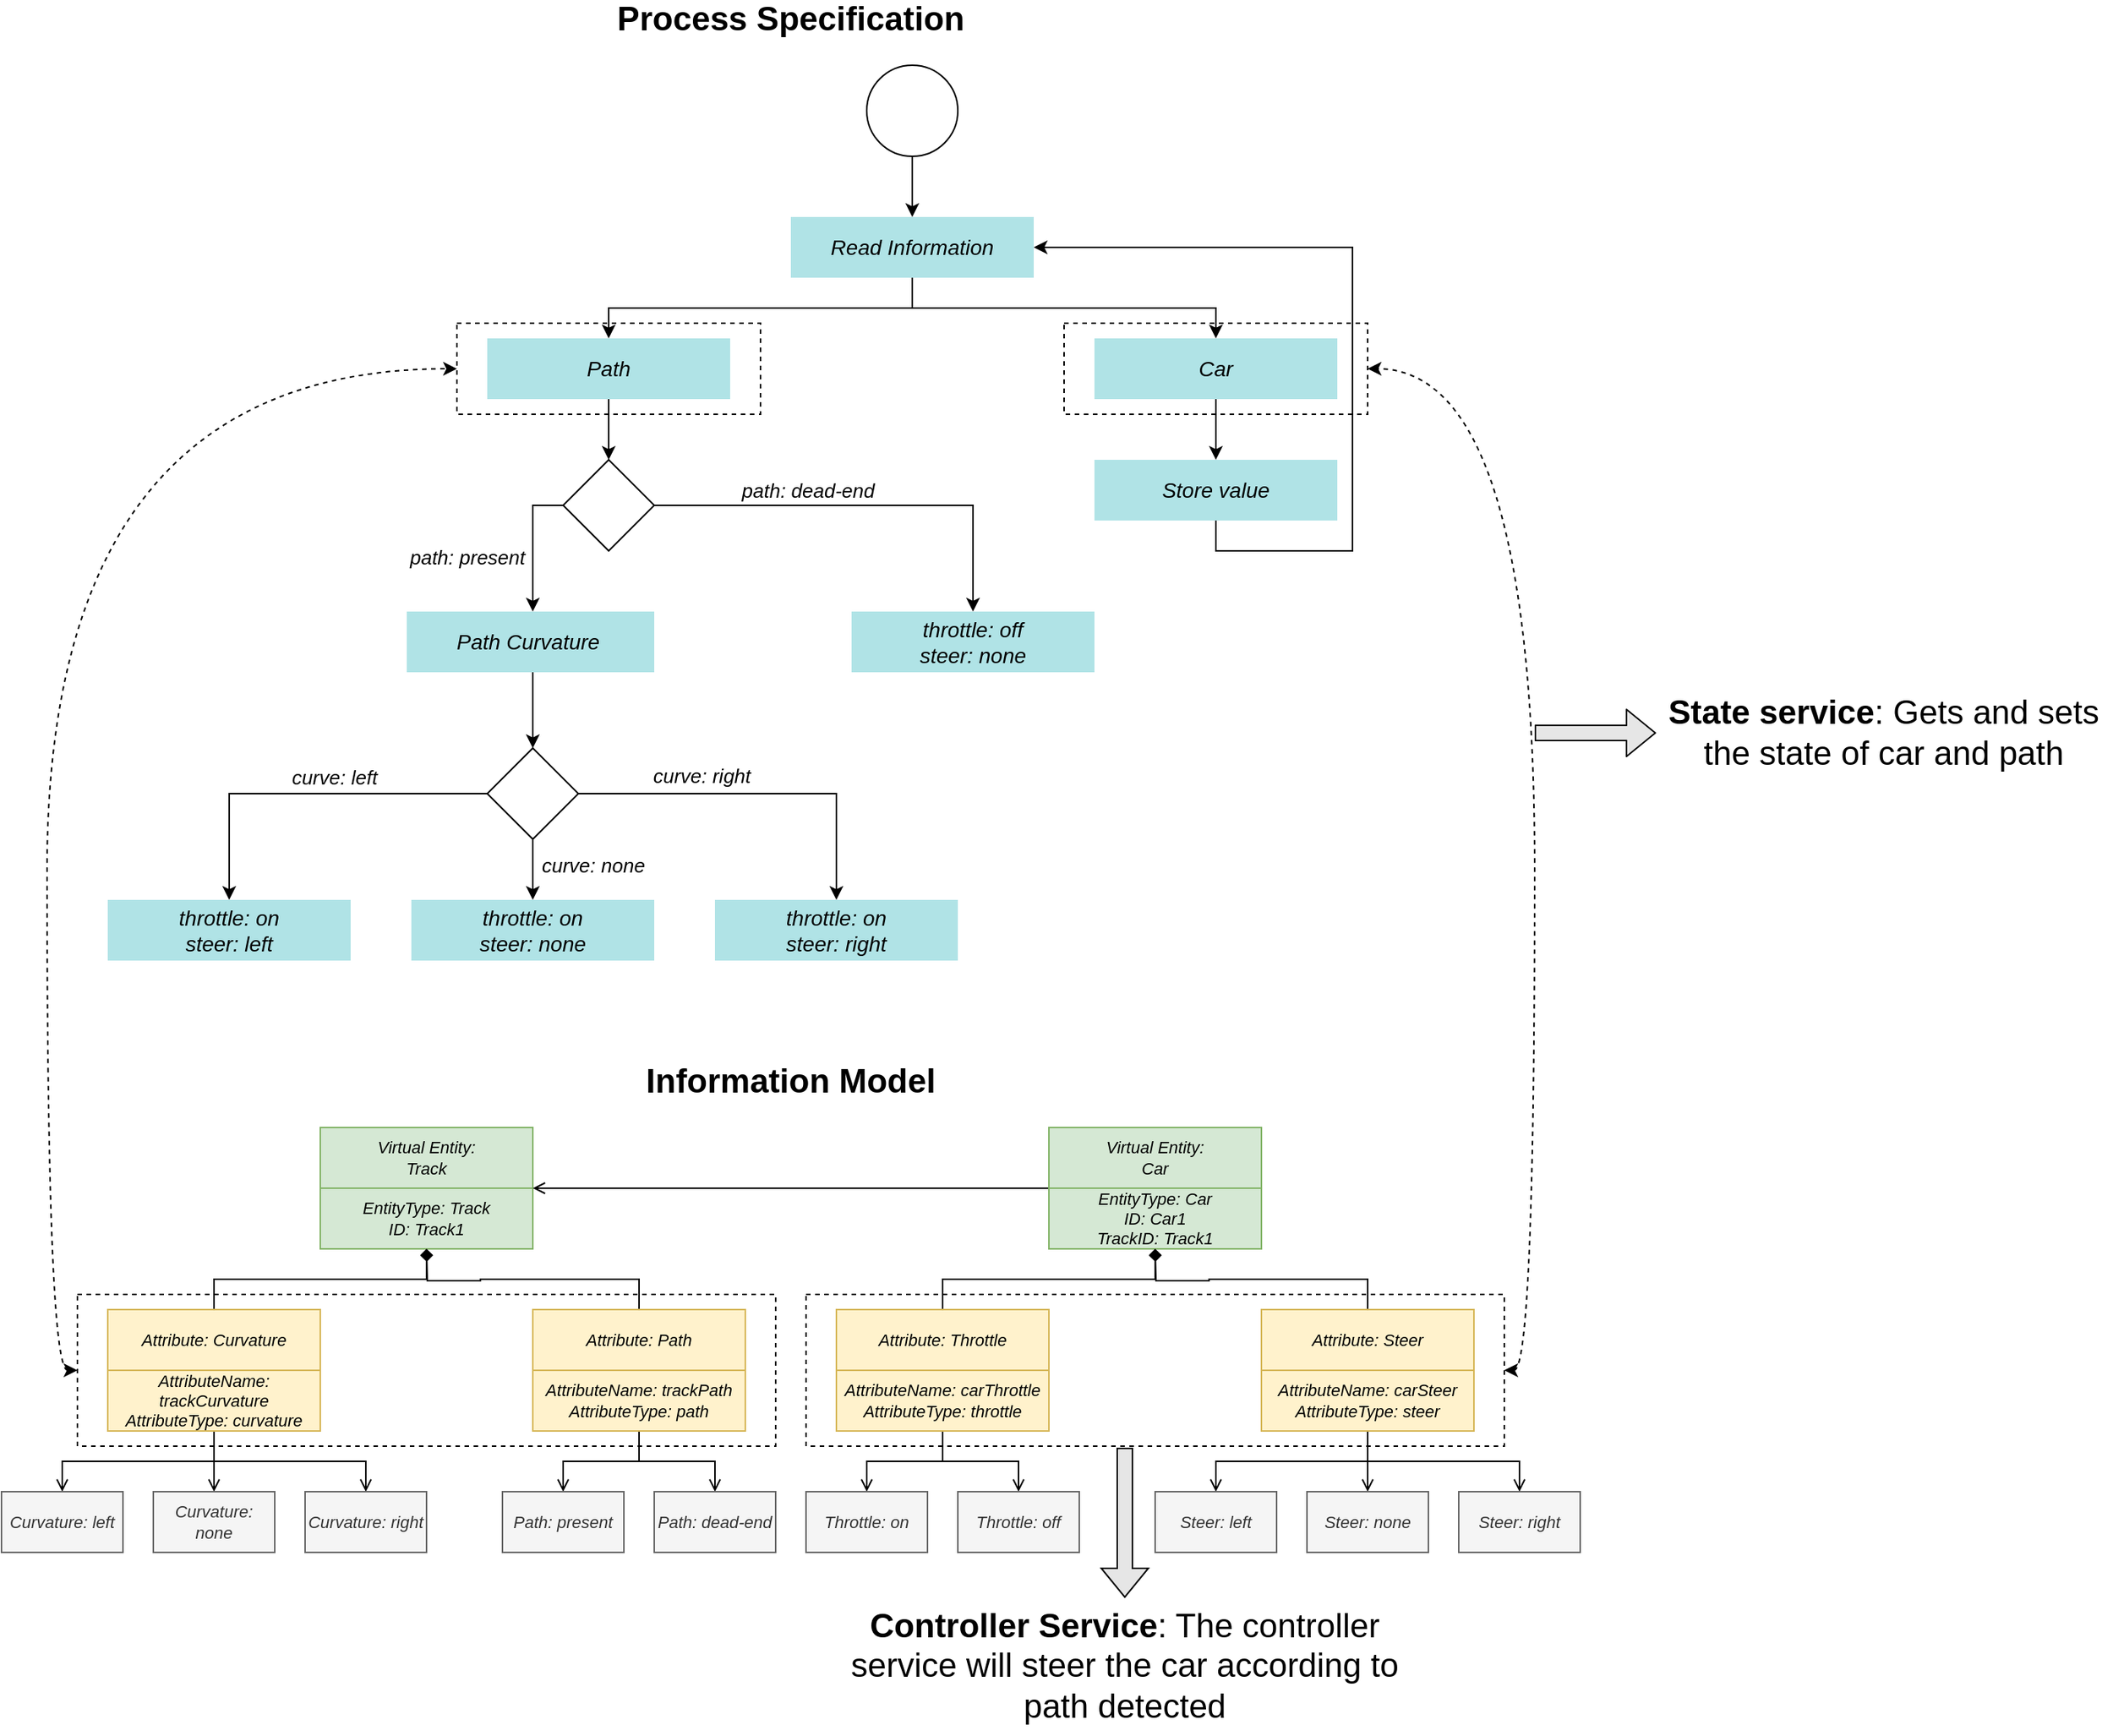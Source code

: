 <mxfile version="14.0.5" type="device"><diagram id="3ak75hRwuBtZfMw8zGlZ" name="Page-1"><mxGraphModel dx="2334" dy="2145" grid="1" gridSize="10" guides="1" tooltips="1" connect="1" arrows="1" fold="1" page="1" pageScale="1" pageWidth="1169" pageHeight="827" math="0" shadow="0"><root><mxCell id="0"/><mxCell id="1" parent="0"/><mxCell id="GoL_iiOWttBCmsiivviw-80" style="edgeStyle=orthogonalEdgeStyle;curved=1;rounded=0;orthogonalLoop=1;jettySize=auto;html=1;exitX=1;exitY=0.5;exitDx=0;exitDy=0;entryX=1;entryY=0.5;entryDx=0;entryDy=0;dashed=1;startArrow=classic;startFill=1;endArrow=classic;endFill=1;fontSize=22;" edge="1" parent="1" source="GoL_iiOWttBCmsiivviw-76" target="GoL_iiOWttBCmsiivviw-73"><mxGeometry relative="1" as="geometry"/></mxCell><mxCell id="GoL_iiOWttBCmsiivviw-84" style="edgeStyle=orthogonalEdgeStyle;curved=1;rounded=0;orthogonalLoop=1;jettySize=auto;html=1;startArrow=none;startFill=0;endArrow=classic;endFill=1;fontSize=22;shape=flexArrow;fillColor=#E6E6E6;" edge="1" parent="1"><mxGeometry relative="1" as="geometry"><mxPoint x="820" y="950" as="targetPoint"/><mxPoint x="820" y="851" as="sourcePoint"/></mxGeometry></mxCell><mxCell id="GoL_iiOWttBCmsiivviw-76" value="" style="rounded=0;whiteSpace=wrap;html=1;dashed=1;" vertex="1" parent="1"><mxGeometry x="610" y="750" width="460" height="100" as="geometry"/></mxCell><mxCell id="GoL_iiOWttBCmsiivviw-79" style="edgeStyle=orthogonalEdgeStyle;rounded=0;orthogonalLoop=1;jettySize=auto;html=1;exitX=0;exitY=0.5;exitDx=0;exitDy=0;entryX=0;entryY=0.5;entryDx=0;entryDy=0;fontSize=22;endArrow=classic;endFill=1;curved=1;startArrow=classic;startFill=1;dashed=1;" edge="1" parent="1" source="GoL_iiOWttBCmsiivviw-75" target="GoL_iiOWttBCmsiivviw-72"><mxGeometry relative="1" as="geometry"/></mxCell><mxCell id="GoL_iiOWttBCmsiivviw-75" value="" style="rounded=0;whiteSpace=wrap;html=1;dashed=1;" vertex="1" parent="1"><mxGeometry x="130" y="750" width="460" height="100" as="geometry"/></mxCell><mxCell id="GoL_iiOWttBCmsiivviw-73" value="" style="rounded=0;whiteSpace=wrap;html=1;dashed=1;" vertex="1" parent="1"><mxGeometry x="780" y="110" width="200" height="60" as="geometry"/></mxCell><mxCell id="GoL_iiOWttBCmsiivviw-72" value="" style="rounded=0;whiteSpace=wrap;html=1;dashed=1;" vertex="1" parent="1"><mxGeometry x="380" y="110" width="200" height="60" as="geometry"/></mxCell><mxCell id="GoL_iiOWttBCmsiivviw-67" style="edgeStyle=orthogonalEdgeStyle;rounded=0;orthogonalLoop=1;jettySize=auto;html=1;entryX=0.5;entryY=0;entryDx=0;entryDy=0;" edge="1" parent="1" source="GoL_iiOWttBCmsiivviw-2" target="GoL_iiOWttBCmsiivviw-63"><mxGeometry relative="1" as="geometry"/></mxCell><mxCell id="GoL_iiOWttBCmsiivviw-2" value="" style="ellipse;whiteSpace=wrap;html=1;aspect=fixed;" vertex="1" parent="1"><mxGeometry x="650.0" y="-60" width="60" height="60" as="geometry"/></mxCell><mxCell id="GoL_iiOWttBCmsiivviw-3" style="edgeStyle=orthogonalEdgeStyle;rounded=0;orthogonalLoop=1;jettySize=auto;html=1;entryX=0.5;entryY=0;entryDx=0;entryDy=0;" edge="1" parent="1" source="GoL_iiOWttBCmsiivviw-4" target="GoL_iiOWttBCmsiivviw-9"><mxGeometry relative="1" as="geometry"/></mxCell><mxCell id="GoL_iiOWttBCmsiivviw-4" value="&lt;span style=&quot;font-size: 16px&quot;&gt;Path&lt;/span&gt;" style="rounded=0;whiteSpace=wrap;html=1;fillColor=#b0e3e6;strokeColor=none;fontStyle=2" vertex="1" parent="1"><mxGeometry x="400" y="120" width="160" height="40" as="geometry"/></mxCell><mxCell id="GoL_iiOWttBCmsiivviw-5" style="edgeStyle=orthogonalEdgeStyle;rounded=0;orthogonalLoop=1;jettySize=auto;html=1;entryX=0.5;entryY=0;entryDx=0;entryDy=0;" edge="1" parent="1" source="GoL_iiOWttBCmsiivviw-9" target="GoL_iiOWttBCmsiivviw-18"><mxGeometry relative="1" as="geometry"><Array as="points"><mxPoint x="430" y="230"/></Array></mxGeometry></mxCell><mxCell id="GoL_iiOWttBCmsiivviw-6" value="&lt;font color=&quot;#000000&quot; style=&quot;font-size: 13px&quot;&gt;path: present&lt;/font&gt;" style="edgeLabel;html=1;align=right;verticalAlign=middle;resizable=0;points=[];fontColor=#FFFFFF;fontSize=13;fontStyle=2;spacingTop=7;spacing=2;spacingLeft=0;labelPosition=left;verticalLabelPosition=middle;spacingRight=4;" vertex="1" connectable="0" parent="GoL_iiOWttBCmsiivviw-5"><mxGeometry x="-0.308" y="-1" relative="1" as="geometry"><mxPoint x="0.98" y="19.11" as="offset"/></mxGeometry></mxCell><mxCell id="GoL_iiOWttBCmsiivviw-7" style="edgeStyle=orthogonalEdgeStyle;rounded=0;orthogonalLoop=1;jettySize=auto;html=1;entryX=0.5;entryY=0;entryDx=0;entryDy=0;" edge="1" parent="1" source="GoL_iiOWttBCmsiivviw-9" target="GoL_iiOWttBCmsiivviw-19"><mxGeometry relative="1" as="geometry"/></mxCell><mxCell id="GoL_iiOWttBCmsiivviw-8" value="&lt;font style=&quot;font-size: 13px&quot;&gt;path: dead-end&lt;/font&gt;" style="edgeLabel;html=1;align=center;verticalAlign=bottom;resizable=0;points=[];fontSize=13;fontStyle=2;labelPosition=center;verticalLabelPosition=top;" vertex="1" connectable="0" parent="GoL_iiOWttBCmsiivviw-7"><mxGeometry x="-0.406" y="2" relative="1" as="geometry"><mxPoint x="17.57" y="2" as="offset"/></mxGeometry></mxCell><mxCell id="GoL_iiOWttBCmsiivviw-9" value="" style="rhombus;whiteSpace=wrap;html=1;" vertex="1" parent="1"><mxGeometry x="450" y="200" width="60" height="60" as="geometry"/></mxCell><mxCell id="GoL_iiOWttBCmsiivviw-10" style="edgeStyle=orthogonalEdgeStyle;rounded=0;orthogonalLoop=1;jettySize=auto;html=1;entryX=0.5;entryY=0;entryDx=0;entryDy=0;" edge="1" parent="1" source="GoL_iiOWttBCmsiivviw-16" target="GoL_iiOWttBCmsiivviw-20"><mxGeometry relative="1" as="geometry"/></mxCell><mxCell id="GoL_iiOWttBCmsiivviw-11" value="&lt;font color=&quot;#000000&quot; style=&quot;font-size: 13px&quot;&gt;curve: left&lt;/font&gt;" style="edgeLabel;html=1;align=center;verticalAlign=bottom;resizable=0;points=[];fontColor=#FFFFFF;fontSize=13;fontStyle=2;labelPosition=center;verticalLabelPosition=top;" vertex="1" connectable="0" parent="GoL_iiOWttBCmsiivviw-10"><mxGeometry x="-0.156" y="-1" relative="1" as="geometry"><mxPoint as="offset"/></mxGeometry></mxCell><mxCell id="GoL_iiOWttBCmsiivviw-12" style="edgeStyle=orthogonalEdgeStyle;rounded=0;orthogonalLoop=1;jettySize=auto;html=1;labelPosition=center;verticalLabelPosition=top;align=center;verticalAlign=bottom;" edge="1" parent="1" source="GoL_iiOWttBCmsiivviw-16" target="GoL_iiOWttBCmsiivviw-21"><mxGeometry relative="1" as="geometry"/></mxCell><mxCell id="GoL_iiOWttBCmsiivviw-13" value="&lt;font color=&quot;#000000&quot; style=&quot;font-size: 13px&quot;&gt;curve: right&lt;/font&gt;" style="edgeLabel;html=1;align=center;verticalAlign=bottom;resizable=0;points=[];fontColor=#FFFFFF;fontSize=13;fontStyle=2;labelPosition=center;verticalLabelPosition=top;" vertex="1" connectable="0" parent="GoL_iiOWttBCmsiivviw-12"><mxGeometry x="-0.323" y="2" relative="1" as="geometry"><mxPoint as="offset"/></mxGeometry></mxCell><mxCell id="GoL_iiOWttBCmsiivviw-14" style="edgeStyle=orthogonalEdgeStyle;rounded=0;orthogonalLoop=1;jettySize=auto;html=1;entryX=0.5;entryY=0;entryDx=0;entryDy=0;fontColor=#FFFFFF;" edge="1" parent="1" source="GoL_iiOWttBCmsiivviw-16" target="GoL_iiOWttBCmsiivviw-22"><mxGeometry relative="1" as="geometry"/></mxCell><mxCell id="GoL_iiOWttBCmsiivviw-15" value="&lt;font color=&quot;#000000&quot; style=&quot;font-size: 13px&quot;&gt;curve: none&lt;/font&gt;" style="edgeLabel;html=1;align=left;verticalAlign=middle;resizable=0;points=[];fontColor=#FFFFFF;fontStyle=2;fontSize=13;labelPosition=right;verticalLabelPosition=middle;spacingLeft=4;" vertex="1" connectable="0" parent="GoL_iiOWttBCmsiivviw-14"><mxGeometry x="-0.183" relative="1" as="geometry"><mxPoint as="offset"/></mxGeometry></mxCell><mxCell id="GoL_iiOWttBCmsiivviw-16" value="" style="rhombus;whiteSpace=wrap;html=1;" vertex="1" parent="1"><mxGeometry x="400" y="390" width="60" height="60" as="geometry"/></mxCell><mxCell id="GoL_iiOWttBCmsiivviw-17" style="edgeStyle=orthogonalEdgeStyle;rounded=0;orthogonalLoop=1;jettySize=auto;html=1;entryX=0.5;entryY=0;entryDx=0;entryDy=0;" edge="1" parent="1" source="GoL_iiOWttBCmsiivviw-18" target="GoL_iiOWttBCmsiivviw-16"><mxGeometry relative="1" as="geometry"/></mxCell><mxCell id="GoL_iiOWttBCmsiivviw-18" value="&lt;span style=&quot;font-size: 16px&quot;&gt;Path Curvature&lt;/span&gt;" style="rounded=0;whiteSpace=wrap;html=1;fillColor=#b0e3e6;strokeColor=none;fontStyle=2" vertex="1" parent="1"><mxGeometry x="350" y="300" width="160" height="40" as="geometry"/></mxCell><mxCell id="GoL_iiOWttBCmsiivviw-19" value="&lt;span style=&quot;font-size: 16px&quot;&gt;throttle: off&lt;br&gt;steer: none&lt;br&gt;&lt;/span&gt;" style="rounded=0;whiteSpace=wrap;html=1;fillColor=#b0e3e6;strokeColor=none;fontStyle=2" vertex="1" parent="1"><mxGeometry x="640" y="300" width="160" height="40" as="geometry"/></mxCell><mxCell id="GoL_iiOWttBCmsiivviw-20" value="&lt;font style=&quot;font-size: 14px;&quot;&gt;throttle: on&lt;br style=&quot;font-size: 14px;&quot;&gt;steer: left&lt;br style=&quot;font-size: 14px;&quot;&gt;&lt;/font&gt;" style="rounded=0;whiteSpace=wrap;html=1;fillColor=#b0e3e6;fontStyle=2;strokeColor=none;fontSize=14;" vertex="1" parent="1"><mxGeometry x="150" y="490" width="160" height="40" as="geometry"/></mxCell><mxCell id="GoL_iiOWttBCmsiivviw-21" value="&lt;font style=&quot;font-size: 14px;&quot;&gt;throttle: on&lt;br style=&quot;font-size: 14px;&quot;&gt;steer: right&lt;br style=&quot;font-size: 14px;&quot;&gt;&lt;/font&gt;" style="rounded=0;whiteSpace=wrap;html=1;fillColor=#b0e3e6;fontStyle=2;strokeColor=none;fontSize=14;" vertex="1" parent="1"><mxGeometry x="550" y="490" width="160" height="40" as="geometry"/></mxCell><mxCell id="GoL_iiOWttBCmsiivviw-22" value="&lt;font style=&quot;font-size: 14px;&quot;&gt;throttle: on&lt;br style=&quot;font-size: 14px;&quot;&gt;steer: none&lt;br style=&quot;font-size: 14px;&quot;&gt;&lt;/font&gt;" style="rounded=0;whiteSpace=wrap;html=1;fillColor=#b0e3e6;fontStyle=2;strokeColor=none;fontSize=14;" vertex="1" parent="1"><mxGeometry x="350" y="490" width="160" height="40" as="geometry"/></mxCell><mxCell id="GoL_iiOWttBCmsiivviw-23" value="&lt;span style=&quot;font-size: 14px;&quot;&gt;Path&lt;/span&gt;" style="rounded=0;whiteSpace=wrap;html=1;fillColor=#b0e3e6;strokeColor=none;fontStyle=2;fontSize=14;" vertex="1" parent="1"><mxGeometry x="400" y="120" width="160" height="40" as="geometry"/></mxCell><mxCell id="GoL_iiOWttBCmsiivviw-24" value="&lt;span style=&quot;font-size: 14px;&quot;&gt;Path Curvature&lt;/span&gt;" style="rounded=0;whiteSpace=wrap;html=1;fillColor=#b0e3e6;strokeColor=none;fontStyle=2;fontSize=14;" vertex="1" parent="1"><mxGeometry x="347" y="300" width="160" height="40" as="geometry"/></mxCell><mxCell id="GoL_iiOWttBCmsiivviw-25" value="&lt;span style=&quot;font-size: 14px;&quot;&gt;throttle: off&lt;br style=&quot;font-size: 14px;&quot;&gt;steer: none&lt;br style=&quot;font-size: 14px;&quot;&gt;&lt;/span&gt;" style="rounded=0;whiteSpace=wrap;html=1;fillColor=#b0e3e6;strokeColor=none;fontStyle=2;fontSize=14;" vertex="1" parent="1"><mxGeometry x="640" y="300" width="160" height="40" as="geometry"/></mxCell><mxCell id="GoL_iiOWttBCmsiivviw-26" value="Virtual Entity:&lt;br style=&quot;font-size: 11px;&quot;&gt;Track" style="rounded=0;whiteSpace=wrap;html=1;fontStyle=2;fillColor=#d5e8d4;strokeColor=#82b366;fontSize=11;" vertex="1" parent="1"><mxGeometry x="290" y="640" width="140" height="40" as="geometry"/></mxCell><mxCell id="GoL_iiOWttBCmsiivviw-27" value="EntityType: Track&lt;br style=&quot;font-size: 11px;&quot;&gt;ID: Track1" style="rounded=0;whiteSpace=wrap;html=1;fontStyle=2;fillColor=#d5e8d4;strokeColor=#82b366;fontSize=11;" vertex="1" parent="1"><mxGeometry x="290" y="680" width="140" height="40" as="geometry"/></mxCell><mxCell id="GoL_iiOWttBCmsiivviw-28" style="edgeStyle=orthogonalEdgeStyle;rounded=0;orthogonalLoop=1;jettySize=auto;html=1;exitX=0;exitY=1;exitDx=0;exitDy=0;entryX=1;entryY=1;entryDx=0;entryDy=0;endArrow=open;endFill=0;" edge="1" parent="1" source="GoL_iiOWttBCmsiivviw-29" target="GoL_iiOWttBCmsiivviw-26"><mxGeometry relative="1" as="geometry"><Array as="points"><mxPoint x="600" y="680"/><mxPoint x="600" y="680"/></Array></mxGeometry></mxCell><mxCell id="GoL_iiOWttBCmsiivviw-29" value="Virtual Entity:&lt;br style=&quot;font-size: 11px;&quot;&gt;Car" style="rounded=0;whiteSpace=wrap;html=1;fontStyle=2;fillColor=#d5e8d4;strokeColor=#82b366;fontSize=11;" vertex="1" parent="1"><mxGeometry x="770" y="640" width="140" height="40" as="geometry"/></mxCell><mxCell id="GoL_iiOWttBCmsiivviw-30" value="EntityType: Car&lt;br style=&quot;font-size: 11px;&quot;&gt;ID: Car1&lt;br style=&quot;font-size: 11px;&quot;&gt;TrackID: Track1" style="rounded=0;whiteSpace=wrap;html=1;fontStyle=2;fillColor=#d5e8d4;strokeColor=#82b366;fontSize=11;" vertex="1" parent="1"><mxGeometry x="770" y="680" width="140" height="40" as="geometry"/></mxCell><mxCell id="GoL_iiOWttBCmsiivviw-31" style="edgeStyle=orthogonalEdgeStyle;rounded=0;orthogonalLoop=1;jettySize=auto;html=1;exitX=0.5;exitY=0;exitDx=0;exitDy=0;entryX=0.5;entryY=1;entryDx=0;entryDy=0;endArrow=diamond;endFill=1;" edge="1" parent="1" source="GoL_iiOWttBCmsiivviw-32" target="GoL_iiOWttBCmsiivviw-30"><mxGeometry relative="1" as="geometry"/></mxCell><mxCell id="GoL_iiOWttBCmsiivviw-32" value="Attribute: Throttle" style="rounded=0;whiteSpace=wrap;html=1;fontStyle=2;fillColor=#fff2cc;strokeColor=#d6b656;fontSize=11;" vertex="1" parent="1"><mxGeometry x="630" y="760" width="140" height="40" as="geometry"/></mxCell><mxCell id="GoL_iiOWttBCmsiivviw-33" style="edgeStyle=orthogonalEdgeStyle;rounded=0;orthogonalLoop=1;jettySize=auto;html=1;exitX=0.5;exitY=1;exitDx=0;exitDy=0;entryX=0.5;entryY=0;entryDx=0;entryDy=0;endArrow=open;endFill=0;" edge="1" parent="1" source="GoL_iiOWttBCmsiivviw-35" target="GoL_iiOWttBCmsiivviw-58"><mxGeometry relative="1" as="geometry"/></mxCell><mxCell id="GoL_iiOWttBCmsiivviw-34" style="edgeStyle=orthogonalEdgeStyle;rounded=0;orthogonalLoop=1;jettySize=auto;html=1;exitX=0.5;exitY=1;exitDx=0;exitDy=0;entryX=0.5;entryY=0;entryDx=0;entryDy=0;endArrow=open;endFill=0;" edge="1" parent="1" source="GoL_iiOWttBCmsiivviw-35" target="GoL_iiOWttBCmsiivviw-59"><mxGeometry relative="1" as="geometry"/></mxCell><mxCell id="GoL_iiOWttBCmsiivviw-35" value="AttributeName: carThrottle&lt;br style=&quot;font-size: 11px;&quot;&gt;AttributeType: throttle" style="rounded=0;whiteSpace=wrap;html=1;fontStyle=2;fillColor=#fff2cc;strokeColor=#d6b656;fontSize=11;" vertex="1" parent="1"><mxGeometry x="630" y="800" width="140" height="40" as="geometry"/></mxCell><mxCell id="GoL_iiOWttBCmsiivviw-36" style="edgeStyle=orthogonalEdgeStyle;rounded=0;orthogonalLoop=1;jettySize=auto;html=1;exitX=0.5;exitY=0;exitDx=0;exitDy=0;entryX=0.5;entryY=1;entryDx=0;entryDy=0;endArrow=diamond;endFill=1;" edge="1" parent="1" source="GoL_iiOWttBCmsiivviw-37" target="GoL_iiOWttBCmsiivviw-27"><mxGeometry relative="1" as="geometry"/></mxCell><mxCell id="GoL_iiOWttBCmsiivviw-37" value="Attribute: Curvature" style="rounded=0;whiteSpace=wrap;html=1;fontStyle=2;fillColor=#fff2cc;strokeColor=#d6b656;fontSize=11;" vertex="1" parent="1"><mxGeometry x="150" y="760" width="140" height="40" as="geometry"/></mxCell><mxCell id="GoL_iiOWttBCmsiivviw-38" style="edgeStyle=orthogonalEdgeStyle;rounded=0;orthogonalLoop=1;jettySize=auto;html=1;exitX=0.5;exitY=1;exitDx=0;exitDy=0;entryX=0.5;entryY=0;entryDx=0;entryDy=0;endArrow=open;endFill=0;" edge="1" parent="1" source="GoL_iiOWttBCmsiivviw-41" target="GoL_iiOWttBCmsiivviw-53"><mxGeometry relative="1" as="geometry"/></mxCell><mxCell id="GoL_iiOWttBCmsiivviw-39" style="edgeStyle=orthogonalEdgeStyle;rounded=0;orthogonalLoop=1;jettySize=auto;html=1;exitX=0.5;exitY=1;exitDx=0;exitDy=0;entryX=0.5;entryY=0;entryDx=0;entryDy=0;endArrow=open;endFill=0;" edge="1" parent="1" source="GoL_iiOWttBCmsiivviw-41" target="GoL_iiOWttBCmsiivviw-54"><mxGeometry relative="1" as="geometry"/></mxCell><mxCell id="GoL_iiOWttBCmsiivviw-40" style="edgeStyle=orthogonalEdgeStyle;rounded=0;orthogonalLoop=1;jettySize=auto;html=1;exitX=0.5;exitY=1;exitDx=0;exitDy=0;entryX=0.5;entryY=0;entryDx=0;entryDy=0;endArrow=open;endFill=0;" edge="1" parent="1" source="GoL_iiOWttBCmsiivviw-41" target="GoL_iiOWttBCmsiivviw-55"><mxGeometry relative="1" as="geometry"/></mxCell><mxCell id="GoL_iiOWttBCmsiivviw-41" value="AttributeName: trackCurvature&lt;br style=&quot;font-size: 11px;&quot;&gt;AttributeType: curvature" style="rounded=0;whiteSpace=wrap;html=1;fontStyle=2;fillColor=#fff2cc;strokeColor=#d6b656;fontSize=11;" vertex="1" parent="1"><mxGeometry x="150" y="800" width="140" height="40" as="geometry"/></mxCell><mxCell id="GoL_iiOWttBCmsiivviw-42" style="edgeStyle=orthogonalEdgeStyle;rounded=0;orthogonalLoop=1;jettySize=auto;html=1;exitX=0.5;exitY=0;exitDx=0;exitDy=0;endArrow=diamond;endFill=1;" edge="1" parent="1" source="GoL_iiOWttBCmsiivviw-43"><mxGeometry relative="1" as="geometry"><mxPoint x="360" y="720" as="targetPoint"/></mxGeometry></mxCell><mxCell id="GoL_iiOWttBCmsiivviw-43" value="Attribute: Path" style="rounded=0;whiteSpace=wrap;html=1;fontStyle=2;fillColor=#fff2cc;strokeColor=#d6b656;fontSize=11;" vertex="1" parent="1"><mxGeometry x="430" y="760" width="140" height="40" as="geometry"/></mxCell><mxCell id="GoL_iiOWttBCmsiivviw-44" style="edgeStyle=orthogonalEdgeStyle;rounded=0;orthogonalLoop=1;jettySize=auto;html=1;exitX=0.5;exitY=1;exitDx=0;exitDy=0;entryX=0.5;entryY=0;entryDx=0;entryDy=0;endArrow=open;endFill=0;" edge="1" parent="1" source="GoL_iiOWttBCmsiivviw-46" target="GoL_iiOWttBCmsiivviw-56"><mxGeometry relative="1" as="geometry"/></mxCell><mxCell id="GoL_iiOWttBCmsiivviw-45" style="edgeStyle=orthogonalEdgeStyle;rounded=0;orthogonalLoop=1;jettySize=auto;html=1;exitX=0.5;exitY=1;exitDx=0;exitDy=0;entryX=0.5;entryY=0;entryDx=0;entryDy=0;endArrow=open;endFill=0;" edge="1" parent="1" source="GoL_iiOWttBCmsiivviw-46" target="GoL_iiOWttBCmsiivviw-57"><mxGeometry relative="1" as="geometry"/></mxCell><mxCell id="GoL_iiOWttBCmsiivviw-46" value="AttributeName: trackPath&lt;br style=&quot;font-size: 11px;&quot;&gt;AttributeType: path" style="rounded=0;whiteSpace=wrap;html=1;fontStyle=2;fillColor=#fff2cc;strokeColor=#d6b656;fontSize=11;" vertex="1" parent="1"><mxGeometry x="430" y="800" width="140" height="40" as="geometry"/></mxCell><mxCell id="GoL_iiOWttBCmsiivviw-47" style="edgeStyle=orthogonalEdgeStyle;rounded=0;orthogonalLoop=1;jettySize=auto;html=1;exitX=0.5;exitY=0;exitDx=0;exitDy=0;endArrow=diamond;endFill=1;" edge="1" parent="1" source="GoL_iiOWttBCmsiivviw-48"><mxGeometry relative="1" as="geometry"><mxPoint x="840" y="720" as="targetPoint"/></mxGeometry></mxCell><mxCell id="GoL_iiOWttBCmsiivviw-48" value="Attribute: Steer" style="rounded=0;whiteSpace=wrap;html=1;fontStyle=2;fillColor=#fff2cc;strokeColor=#d6b656;fontSize=11;" vertex="1" parent="1"><mxGeometry x="910" y="760" width="140" height="40" as="geometry"/></mxCell><mxCell id="GoL_iiOWttBCmsiivviw-49" style="edgeStyle=orthogonalEdgeStyle;rounded=0;orthogonalLoop=1;jettySize=auto;html=1;exitX=0.5;exitY=1;exitDx=0;exitDy=0;entryX=0.5;entryY=0;entryDx=0;entryDy=0;endArrow=open;endFill=0;" edge="1" parent="1" source="GoL_iiOWttBCmsiivviw-52" target="GoL_iiOWttBCmsiivviw-60"><mxGeometry relative="1" as="geometry"/></mxCell><mxCell id="GoL_iiOWttBCmsiivviw-50" style="edgeStyle=orthogonalEdgeStyle;rounded=0;orthogonalLoop=1;jettySize=auto;html=1;exitX=0.5;exitY=1;exitDx=0;exitDy=0;entryX=0.5;entryY=0;entryDx=0;entryDy=0;endArrow=open;endFill=0;" edge="1" parent="1" source="GoL_iiOWttBCmsiivviw-52" target="GoL_iiOWttBCmsiivviw-61"><mxGeometry relative="1" as="geometry"/></mxCell><mxCell id="GoL_iiOWttBCmsiivviw-51" style="edgeStyle=orthogonalEdgeStyle;rounded=0;orthogonalLoop=1;jettySize=auto;html=1;exitX=0.5;exitY=1;exitDx=0;exitDy=0;entryX=0.5;entryY=0;entryDx=0;entryDy=0;endArrow=open;endFill=0;" edge="1" parent="1" source="GoL_iiOWttBCmsiivviw-52" target="GoL_iiOWttBCmsiivviw-62"><mxGeometry relative="1" as="geometry"/></mxCell><mxCell id="GoL_iiOWttBCmsiivviw-52" value="AttributeName: carSteer&lt;br style=&quot;font-size: 11px;&quot;&gt;AttributeType: steer" style="rounded=0;whiteSpace=wrap;html=1;fontStyle=2;fillColor=#fff2cc;strokeColor=#d6b656;fontSize=11;" vertex="1" parent="1"><mxGeometry x="910" y="800" width="140" height="40" as="geometry"/></mxCell><mxCell id="GoL_iiOWttBCmsiivviw-53" value="Curvature: left" style="rounded=0;whiteSpace=wrap;html=1;fontStyle=2;fillColor=#f5f5f5;strokeColor=#666666;fontColor=#333333;fontSize=11;" vertex="1" parent="1"><mxGeometry x="80" y="880" width="80" height="40" as="geometry"/></mxCell><mxCell id="GoL_iiOWttBCmsiivviw-54" value="Curvature: none" style="rounded=0;whiteSpace=wrap;html=1;fontStyle=2;fillColor=#f5f5f5;strokeColor=#666666;fontColor=#333333;fontSize=11;" vertex="1" parent="1"><mxGeometry x="180" y="880" width="80" height="40" as="geometry"/></mxCell><mxCell id="GoL_iiOWttBCmsiivviw-55" value="Curvature: right" style="rounded=0;whiteSpace=wrap;html=1;fontStyle=2;fillColor=#f5f5f5;strokeColor=#666666;fontColor=#333333;fontSize=11;" vertex="1" parent="1"><mxGeometry x="280" y="880" width="80" height="40" as="geometry"/></mxCell><mxCell id="GoL_iiOWttBCmsiivviw-56" value="Path: present" style="rounded=0;whiteSpace=wrap;html=1;fontStyle=2;fillColor=#f5f5f5;strokeColor=#666666;fontColor=#333333;fontSize=11;" vertex="1" parent="1"><mxGeometry x="410" y="880" width="80" height="40" as="geometry"/></mxCell><mxCell id="GoL_iiOWttBCmsiivviw-57" value="Path: dead-end" style="rounded=0;whiteSpace=wrap;html=1;fontStyle=2;fillColor=#f5f5f5;strokeColor=#666666;fontColor=#333333;fontSize=11;" vertex="1" parent="1"><mxGeometry x="510" y="880" width="80" height="40" as="geometry"/></mxCell><mxCell id="GoL_iiOWttBCmsiivviw-58" value="Throttle: on" style="rounded=0;whiteSpace=wrap;html=1;fontStyle=2;fillColor=#f5f5f5;strokeColor=#666666;fontColor=#333333;fontSize=11;" vertex="1" parent="1"><mxGeometry x="610" y="880" width="80" height="40" as="geometry"/></mxCell><mxCell id="GoL_iiOWttBCmsiivviw-59" value="Throttle: off" style="rounded=0;whiteSpace=wrap;html=1;fontStyle=2;fillColor=#f5f5f5;strokeColor=#666666;fontColor=#333333;fontSize=11;" vertex="1" parent="1"><mxGeometry x="710" y="880" width="80" height="40" as="geometry"/></mxCell><mxCell id="GoL_iiOWttBCmsiivviw-60" value="Steer: left" style="rounded=0;whiteSpace=wrap;html=1;fontStyle=2;fillColor=#f5f5f5;strokeColor=#666666;fontColor=#333333;fontSize=11;" vertex="1" parent="1"><mxGeometry x="840" y="880" width="80" height="40" as="geometry"/></mxCell><mxCell id="GoL_iiOWttBCmsiivviw-61" value="Steer: none" style="rounded=0;whiteSpace=wrap;html=1;fontStyle=2;fillColor=#f5f5f5;strokeColor=#666666;fontColor=#333333;fontSize=11;" vertex="1" parent="1"><mxGeometry x="940" y="880" width="80" height="40" as="geometry"/></mxCell><mxCell id="GoL_iiOWttBCmsiivviw-62" value="Steer: right" style="rounded=0;whiteSpace=wrap;html=1;fontStyle=2;fillColor=#f5f5f5;strokeColor=#666666;fontColor=#333333;fontSize=11;" vertex="1" parent="1"><mxGeometry x="1040" y="880" width="80" height="40" as="geometry"/></mxCell><mxCell id="GoL_iiOWttBCmsiivviw-68" style="edgeStyle=orthogonalEdgeStyle;rounded=0;orthogonalLoop=1;jettySize=auto;html=1;exitX=0.5;exitY=1;exitDx=0;exitDy=0;" edge="1" parent="1" source="GoL_iiOWttBCmsiivviw-63" target="GoL_iiOWttBCmsiivviw-23"><mxGeometry relative="1" as="geometry"/></mxCell><mxCell id="GoL_iiOWttBCmsiivviw-69" style="edgeStyle=orthogonalEdgeStyle;rounded=0;orthogonalLoop=1;jettySize=auto;html=1;entryX=0.5;entryY=0;entryDx=0;entryDy=0;exitX=0.5;exitY=1;exitDx=0;exitDy=0;" edge="1" parent="1" source="GoL_iiOWttBCmsiivviw-63" target="GoL_iiOWttBCmsiivviw-65"><mxGeometry relative="1" as="geometry"/></mxCell><mxCell id="GoL_iiOWttBCmsiivviw-63" value="&lt;span style=&quot;font-size: 14px&quot;&gt;Read Information&lt;/span&gt;" style="rounded=0;whiteSpace=wrap;html=1;fillColor=#b0e3e6;strokeColor=none;fontStyle=2;fontSize=14;" vertex="1" parent="1"><mxGeometry x="600.0" y="40" width="160" height="40" as="geometry"/></mxCell><mxCell id="GoL_iiOWttBCmsiivviw-70" style="edgeStyle=orthogonalEdgeStyle;rounded=0;orthogonalLoop=1;jettySize=auto;html=1;entryX=0.5;entryY=0;entryDx=0;entryDy=0;" edge="1" parent="1" source="GoL_iiOWttBCmsiivviw-65" target="GoL_iiOWttBCmsiivviw-66"><mxGeometry relative="1" as="geometry"/></mxCell><mxCell id="GoL_iiOWttBCmsiivviw-65" value="&lt;span style=&quot;font-size: 14px&quot;&gt;Car&lt;/span&gt;" style="rounded=0;whiteSpace=wrap;html=1;fillColor=#b0e3e6;strokeColor=none;fontStyle=2;fontSize=14;" vertex="1" parent="1"><mxGeometry x="800.0" y="120" width="160" height="40" as="geometry"/></mxCell><mxCell id="GoL_iiOWttBCmsiivviw-71" style="edgeStyle=orthogonalEdgeStyle;rounded=0;orthogonalLoop=1;jettySize=auto;html=1;exitX=0.5;exitY=1;exitDx=0;exitDy=0;entryX=1;entryY=0.5;entryDx=0;entryDy=0;" edge="1" parent="1" source="GoL_iiOWttBCmsiivviw-66" target="GoL_iiOWttBCmsiivviw-63"><mxGeometry relative="1" as="geometry"><Array as="points"><mxPoint x="880" y="260"/><mxPoint x="970" y="260"/><mxPoint x="970" y="60"/></Array></mxGeometry></mxCell><mxCell id="GoL_iiOWttBCmsiivviw-66" value="&lt;span style=&quot;font-size: 14px&quot;&gt;Store value&lt;/span&gt;" style="rounded=0;whiteSpace=wrap;html=1;fillColor=#b0e3e6;strokeColor=none;fontStyle=2;fontSize=14;" vertex="1" parent="1"><mxGeometry x="800.0" y="200" width="160" height="40" as="geometry"/></mxCell><mxCell id="GoL_iiOWttBCmsiivviw-77" value="Information Model" style="text;html=1;strokeColor=none;fillColor=none;align=center;verticalAlign=middle;whiteSpace=wrap;rounded=0;dashed=1;fontSize=22;fontStyle=1" vertex="1" parent="1"><mxGeometry x="480" y="600" width="240" height="20" as="geometry"/></mxCell><mxCell id="GoL_iiOWttBCmsiivviw-78" value="Process Specification" style="text;html=1;strokeColor=none;fillColor=none;align=center;verticalAlign=middle;whiteSpace=wrap;rounded=0;dashed=1;fontStyle=1;fontSize=22;" vertex="1" parent="1"><mxGeometry x="480" y="-100" width="240" height="20" as="geometry"/></mxCell><mxCell id="GoL_iiOWttBCmsiivviw-85" value="&lt;b&gt;Controller Service&lt;/b&gt;: The controller service will steer the car according to path detected" style="text;html=1;strokeColor=none;fillColor=none;align=center;verticalAlign=middle;whiteSpace=wrap;rounded=0;dashed=1;fontSize=22;" vertex="1" parent="1"><mxGeometry x="630" y="950" width="380" height="90" as="geometry"/></mxCell><mxCell id="GoL_iiOWttBCmsiivviw-86" value="" style="shape=flexArrow;endArrow=classic;html=1;fillColor=#E6E6E6;fontSize=22;" edge="1" parent="1" target="GoL_iiOWttBCmsiivviw-87"><mxGeometry width="50" height="50" relative="1" as="geometry"><mxPoint x="1090" y="380" as="sourcePoint"/><mxPoint x="1190" y="380" as="targetPoint"/></mxGeometry></mxCell><mxCell id="GoL_iiOWttBCmsiivviw-87" value="&lt;b&gt;State service&lt;/b&gt;: Gets and sets the state of car and path" style="text;html=1;strokeColor=none;fillColor=none;align=center;verticalAlign=middle;whiteSpace=wrap;rounded=0;fontSize=22;" vertex="1" parent="1"><mxGeometry x="1170" y="370" width="300" height="20" as="geometry"/></mxCell></root></mxGraphModel></diagram></mxfile>